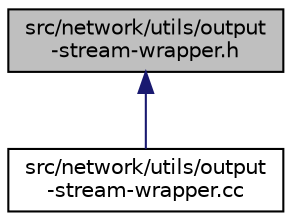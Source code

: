 digraph "src/network/utils/output-stream-wrapper.h"
{
 // LATEX_PDF_SIZE
  edge [fontname="Helvetica",fontsize="10",labelfontname="Helvetica",labelfontsize="10"];
  node [fontname="Helvetica",fontsize="10",shape=record];
  Node1 [label="src/network/utils/output\l-stream-wrapper.h",height=0.2,width=0.4,color="black", fillcolor="grey75", style="filled", fontcolor="black",tooltip=" "];
  Node1 -> Node2 [dir="back",color="midnightblue",fontsize="10",style="solid",fontname="Helvetica"];
  Node2 [label="src/network/utils/output\l-stream-wrapper.cc",height=0.2,width=0.4,color="black", fillcolor="white", style="filled",URL="$output-stream-wrapper_8cc.html",tooltip=" "];
}
